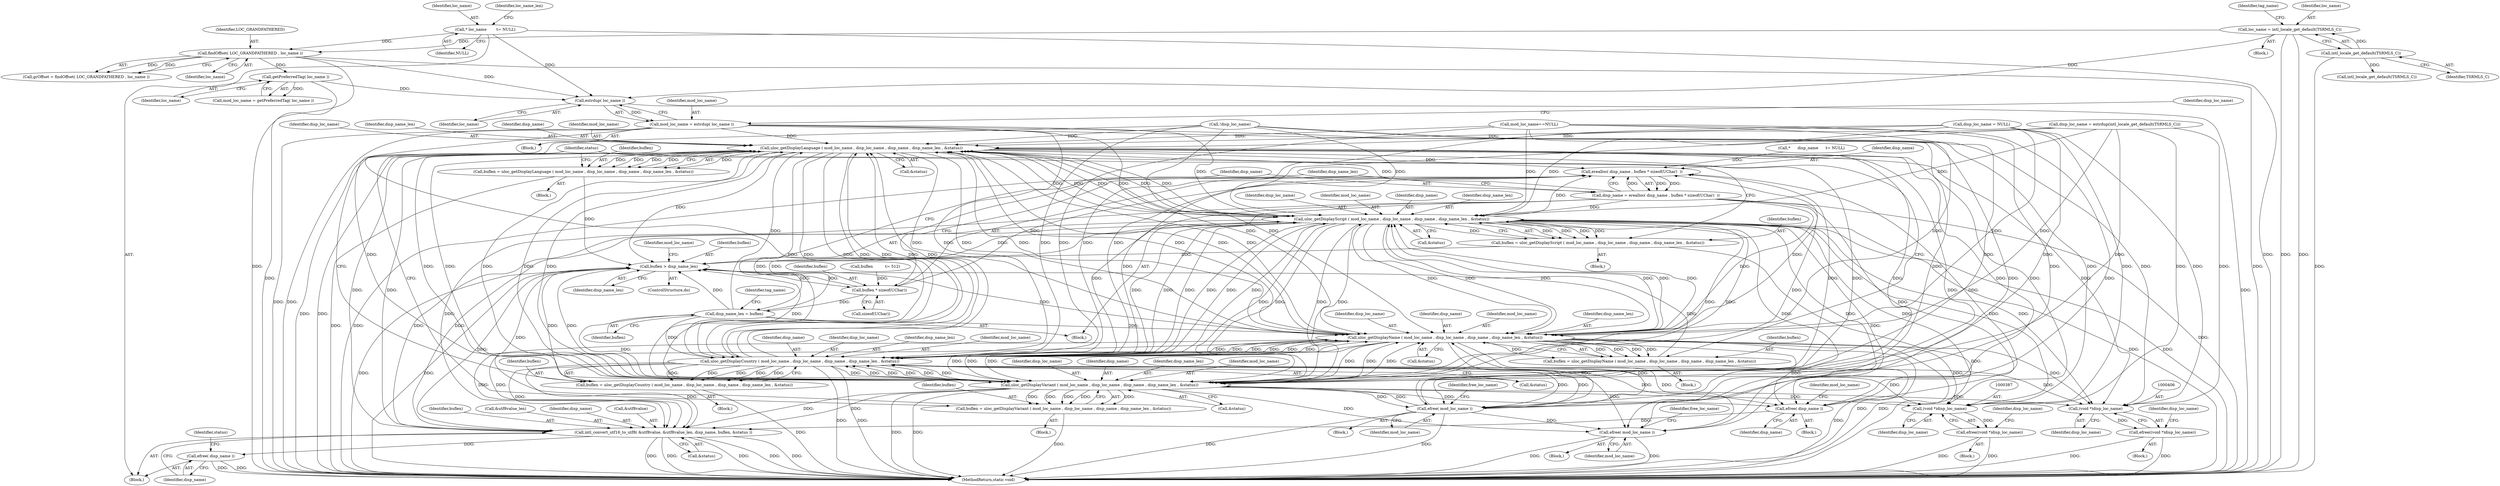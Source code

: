 digraph "0_php-src_97eff7eb57fc2320c267a949cffd622c38712484?w=1_21@API" {
"1000239" [label="(Call,estrdup( loc_name ))"];
"1000210" [label="(Call,findOffset( LOC_GRANDFATHERED , loc_name ))"];
"1000113" [label="(Call,* loc_name        \t= NULL)"];
"1000197" [label="(Call,loc_name = intl_locale_get_default(TSRMLS_C))"];
"1000199" [label="(Call,intl_locale_get_default(TSRMLS_C))"];
"1000227" [label="(Call,getPreferredTag( loc_name ))"];
"1000237" [label="(Call,mod_loc_name = estrdup( loc_name ))"];
"1000275" [label="(Call,uloc_getDisplayLanguage ( mod_loc_name , disp_loc_name , disp_name , disp_name_len , &status))"];
"1000257" [label="(Call,erealloc( disp_name , buflen * sizeof(UChar)  ))"];
"1000255" [label="(Call,disp_name = erealloc( disp_name , buflen * sizeof(UChar)  ))"];
"1000292" [label="(Call,uloc_getDisplayScript ( mod_loc_name , disp_loc_name , disp_name , disp_name_len , &status))"];
"1000290" [label="(Call,buflen = uloc_getDisplayScript ( mod_loc_name , disp_loc_name , disp_name , disp_name_len , &status))"];
"1000393" [label="(Call,buflen > disp_name_len)"];
"1000259" [label="(Call,buflen * sizeof(UChar))"];
"1000263" [label="(Call,disp_name_len = buflen)"];
"1000309" [label="(Call,uloc_getDisplayCountry ( mod_loc_name , disp_loc_name , disp_name , disp_name_len , &status))"];
"1000307" [label="(Call,buflen = uloc_getDisplayCountry ( mod_loc_name , disp_loc_name , disp_name , disp_name_len , &status))"];
"1000326" [label="(Call,uloc_getDisplayVariant ( mod_loc_name , disp_loc_name , disp_name , disp_name_len , &status))"];
"1000324" [label="(Call,buflen = uloc_getDisplayVariant ( mod_loc_name , disp_loc_name , disp_name , disp_name_len , &status))"];
"1000343" [label="(Call,uloc_getDisplayName ( mod_loc_name , disp_loc_name , disp_name , disp_name_len , &status))"];
"1000341" [label="(Call,buflen = uloc_getDisplayName ( mod_loc_name , disp_loc_name , disp_name , disp_name_len , &status))"];
"1000375" [label="(Call,efree( disp_name ))"];
"1000411" [label="(Call,intl_convert_utf16_to_utf8( &utf8value, &utf8value_len, disp_name, buflen, &status ))"];
"1000420" [label="(Call,efree( disp_name ))"];
"1000380" [label="(Call,efree( mod_loc_name ))"];
"1000399" [label="(Call,efree( mod_loc_name ))"];
"1000386" [label="(Call,(void *)disp_loc_name)"];
"1000385" [label="(Call,efree((void *)disp_loc_name))"];
"1000405" [label="(Call,(void *)disp_loc_name)"];
"1000404" [label="(Call,efree((void *)disp_loc_name))"];
"1000273" [label="(Call,buflen = uloc_getDisplayLanguage ( mod_loc_name , disp_loc_name , disp_name , disp_name_len , &status))"];
"1000227" [label="(Call,getPreferredTag( loc_name ))"];
"1000440" [label="(MethodReturn,static void)"];
"1000294" [label="(Identifier,disp_loc_name)"];
"1000345" [label="(Identifier,disp_loc_name)"];
"1000293" [label="(Identifier,mod_loc_name)"];
"1000395" [label="(Identifier,disp_name_len)"];
"1000328" [label="(Identifier,disp_loc_name)"];
"1000346" [label="(Identifier,disp_name)"];
"1000397" [label="(Identifier,mod_loc_name)"];
"1000307" [label="(Call,buflen = uloc_getDisplayCountry ( mod_loc_name , disp_loc_name , disp_name , disp_name_len , &status))"];
"1000259" [label="(Call,buflen * sizeof(UChar))"];
"1000240" [label="(Identifier,loc_name)"];
"1000374" [label="(Block,)"];
"1000404" [label="(Call,efree((void *)disp_loc_name))"];
"1000276" [label="(Identifier,mod_loc_name)"];
"1000272" [label="(Block,)"];
"1000204" [label="(Identifier,tag_name)"];
"1000295" [label="(Identifier,disp_name)"];
"1000248" [label="(Call,intl_locale_get_default(TSRMLS_C))"];
"1000290" [label="(Call,buflen = uloc_getDisplayScript ( mod_loc_name , disp_loc_name , disp_name , disp_name_len , &status))"];
"1000329" [label="(Identifier,disp_name)"];
"1000386" [label="(Call,(void *)disp_loc_name)"];
"1000291" [label="(Identifier,buflen)"];
"1000384" [label="(Block,)"];
"1000385" [label="(Call,efree((void *)disp_loc_name))"];
"1000114" [label="(Identifier,loc_name)"];
"1000420" [label="(Call,efree( disp_name ))"];
"1000273" [label="(Call,buflen = uloc_getDisplayLanguage ( mod_loc_name , disp_loc_name , disp_name , disp_name_len , &status))"];
"1000407" [label="(Identifier,disp_loc_name)"];
"1000375" [label="(Call,efree( disp_name ))"];
"1000254" [label="(Block,)"];
"1000253" [label="(ControlStructure,do)"];
"1000390" [label="(Identifier,disp_loc_name)"];
"1000236" [label="(Block,)"];
"1000296" [label="(Identifier,disp_name_len)"];
"1000342" [label="(Identifier,buflen)"];
"1000211" [label="(Identifier,LOC_GRANDFATHERED)"];
"1000113" [label="(Call,* loc_name        \t= NULL)"];
"1000225" [label="(Call,mod_loc_name = getPreferredTag( loc_name ))"];
"1000323" [label="(Block,)"];
"1000200" [label="(Identifier,TSRMLS_C)"];
"1000383" [label="(Identifier,free_loc_name)"];
"1000348" [label="(Call,&status)"];
"1000326" [label="(Call,uloc_getDisplayVariant ( mod_loc_name , disp_loc_name , disp_name , disp_name_len , &status))"];
"1000352" [label="(Identifier,status)"];
"1000238" [label="(Identifier,mod_loc_name)"];
"1000341" [label="(Call,buflen = uloc_getDisplayName ( mod_loc_name , disp_loc_name , disp_name , disp_name_len , &status))"];
"1000199" [label="(Call,intl_locale_get_default(TSRMLS_C))"];
"1000255" [label="(Call,disp_name = erealloc( disp_name , buflen * sizeof(UChar)  ))"];
"1000393" [label="(Call,buflen > disp_name_len)"];
"1000400" [label="(Identifier,mod_loc_name)"];
"1000376" [label="(Identifier,disp_name)"];
"1000417" [label="(Identifier,buflen)"];
"1000314" [label="(Call,&status)"];
"1000197" [label="(Call,loc_name = intl_locale_get_default(TSRMLS_C))"];
"1000344" [label="(Identifier,mod_loc_name)"];
"1000379" [label="(Block,)"];
"1000306" [label="(Block,)"];
"1000274" [label="(Identifier,buflen)"];
"1000280" [label="(Call,&status)"];
"1000414" [label="(Call,&utf8value_len)"];
"1000416" [label="(Identifier,disp_name)"];
"1000330" [label="(Identifier,disp_name_len)"];
"1000402" [label="(Identifier,free_loc_name)"];
"1000325" [label="(Identifier,buflen)"];
"1000327" [label="(Identifier,mod_loc_name)"];
"1000233" [label="(Call,mod_loc_name==NULL)"];
"1000237" [label="(Call,mod_loc_name = estrdup( loc_name ))"];
"1000277" [label="(Identifier,disp_loc_name)"];
"1000389" [label="(Call,disp_loc_name = NULL)"];
"1000257" [label="(Call,erealloc( disp_name , buflen * sizeof(UChar)  ))"];
"1000145" [label="(Call,buflen          \t= 512)"];
"1000411" [label="(Call,intl_convert_utf16_to_utf8( &utf8value, &utf8value_len, disp_name, buflen, &status ))"];
"1000265" [label="(Identifier,buflen)"];
"1000243" [label="(Identifier,disp_loc_name)"];
"1000424" [label="(Identifier,status)"];
"1000381" [label="(Identifier,mod_loc_name)"];
"1000118" [label="(Identifier,loc_name_len)"];
"1000412" [label="(Call,&utf8value)"];
"1000115" [label="(Identifier,NULL)"];
"1000198" [label="(Identifier,loc_name)"];
"1000343" [label="(Call,uloc_getDisplayName ( mod_loc_name , disp_loc_name , disp_name , disp_name_len , &status))"];
"1000347" [label="(Identifier,disp_name_len)"];
"1000210" [label="(Call,findOffset( LOC_GRANDFATHERED , loc_name ))"];
"1000297" [label="(Call,&status)"];
"1000279" [label="(Identifier,disp_name_len)"];
"1000421" [label="(Identifier,disp_name)"];
"1000312" [label="(Identifier,disp_name)"];
"1000331" [label="(Call,&status)"];
"1000403" [label="(Block,)"];
"1000399" [label="(Call,efree( mod_loc_name ))"];
"1000260" [label="(Identifier,buflen)"];
"1000269" [label="(Identifier,tag_name)"];
"1000228" [label="(Identifier,loc_name)"];
"1000309" [label="(Call,uloc_getDisplayCountry ( mod_loc_name , disp_loc_name , disp_name , disp_name_len , &status))"];
"1000245" [label="(Call,disp_loc_name = estrdup(intl_locale_get_default(TSRMLS_C)))"];
"1000261" [label="(Call,sizeof(UChar))"];
"1000380" [label="(Call,efree( mod_loc_name ))"];
"1000340" [label="(Block,)"];
"1000208" [label="(Call,grOffset = findOffset( LOC_GRANDFATHERED , loc_name ))"];
"1000275" [label="(Call,uloc_getDisplayLanguage ( mod_loc_name , disp_loc_name , disp_name , disp_name_len , &status))"];
"1000256" [label="(Identifier,disp_name)"];
"1000278" [label="(Identifier,disp_name)"];
"1000196" [label="(Block,)"];
"1000394" [label="(Identifier,buflen)"];
"1000409" [label="(Identifier,disp_loc_name)"];
"1000398" [label="(Block,)"];
"1000311" [label="(Identifier,disp_loc_name)"];
"1000239" [label="(Call,estrdup( loc_name ))"];
"1000378" [label="(Identifier,mod_loc_name)"];
"1000313" [label="(Identifier,disp_name_len)"];
"1000405" [label="(Call,(void *)disp_loc_name)"];
"1000324" [label="(Call,buflen = uloc_getDisplayVariant ( mod_loc_name , disp_loc_name , disp_name , disp_name_len , &status))"];
"1000308" [label="(Identifier,buflen)"];
"1000388" [label="(Identifier,disp_loc_name)"];
"1000242" [label="(Call,!disp_loc_name)"];
"1000289" [label="(Block,)"];
"1000264" [label="(Identifier,disp_name_len)"];
"1000258" [label="(Identifier,disp_name)"];
"1000212" [label="(Identifier,loc_name)"];
"1000292" [label="(Call,uloc_getDisplayScript ( mod_loc_name , disp_loc_name , disp_name , disp_name_len , &status))"];
"1000310" [label="(Identifier,mod_loc_name)"];
"1000263" [label="(Call,disp_name_len = buflen)"];
"1000133" [label="(Call,*      disp_name      \t= NULL)"];
"1000111" [label="(Block,)"];
"1000418" [label="(Call,&status)"];
"1000239" -> "1000237"  [label="AST: "];
"1000239" -> "1000240"  [label="CFG: "];
"1000240" -> "1000239"  [label="AST: "];
"1000237" -> "1000239"  [label="CFG: "];
"1000239" -> "1000440"  [label="DDG: "];
"1000239" -> "1000237"  [label="DDG: "];
"1000210" -> "1000239"  [label="DDG: "];
"1000197" -> "1000239"  [label="DDG: "];
"1000113" -> "1000239"  [label="DDG: "];
"1000227" -> "1000239"  [label="DDG: "];
"1000210" -> "1000208"  [label="AST: "];
"1000210" -> "1000212"  [label="CFG: "];
"1000211" -> "1000210"  [label="AST: "];
"1000212" -> "1000210"  [label="AST: "];
"1000208" -> "1000210"  [label="CFG: "];
"1000210" -> "1000440"  [label="DDG: "];
"1000210" -> "1000440"  [label="DDG: "];
"1000210" -> "1000208"  [label="DDG: "];
"1000210" -> "1000208"  [label="DDG: "];
"1000113" -> "1000210"  [label="DDG: "];
"1000197" -> "1000210"  [label="DDG: "];
"1000210" -> "1000227"  [label="DDG: "];
"1000113" -> "1000111"  [label="AST: "];
"1000113" -> "1000115"  [label="CFG: "];
"1000114" -> "1000113"  [label="AST: "];
"1000115" -> "1000113"  [label="AST: "];
"1000118" -> "1000113"  [label="CFG: "];
"1000113" -> "1000440"  [label="DDG: "];
"1000197" -> "1000196"  [label="AST: "];
"1000197" -> "1000199"  [label="CFG: "];
"1000198" -> "1000197"  [label="AST: "];
"1000199" -> "1000197"  [label="AST: "];
"1000204" -> "1000197"  [label="CFG: "];
"1000197" -> "1000440"  [label="DDG: "];
"1000197" -> "1000440"  [label="DDG: "];
"1000199" -> "1000197"  [label="DDG: "];
"1000199" -> "1000200"  [label="CFG: "];
"1000200" -> "1000199"  [label="AST: "];
"1000199" -> "1000440"  [label="DDG: "];
"1000199" -> "1000248"  [label="DDG: "];
"1000227" -> "1000225"  [label="AST: "];
"1000227" -> "1000228"  [label="CFG: "];
"1000228" -> "1000227"  [label="AST: "];
"1000225" -> "1000227"  [label="CFG: "];
"1000227" -> "1000440"  [label="DDG: "];
"1000227" -> "1000225"  [label="DDG: "];
"1000237" -> "1000236"  [label="AST: "];
"1000238" -> "1000237"  [label="AST: "];
"1000243" -> "1000237"  [label="CFG: "];
"1000237" -> "1000440"  [label="DDG: "];
"1000237" -> "1000440"  [label="DDG: "];
"1000237" -> "1000275"  [label="DDG: "];
"1000237" -> "1000292"  [label="DDG: "];
"1000237" -> "1000309"  [label="DDG: "];
"1000237" -> "1000326"  [label="DDG: "];
"1000237" -> "1000343"  [label="DDG: "];
"1000237" -> "1000380"  [label="DDG: "];
"1000237" -> "1000399"  [label="DDG: "];
"1000275" -> "1000273"  [label="AST: "];
"1000275" -> "1000280"  [label="CFG: "];
"1000276" -> "1000275"  [label="AST: "];
"1000277" -> "1000275"  [label="AST: "];
"1000278" -> "1000275"  [label="AST: "];
"1000279" -> "1000275"  [label="AST: "];
"1000280" -> "1000275"  [label="AST: "];
"1000273" -> "1000275"  [label="CFG: "];
"1000275" -> "1000440"  [label="DDG: "];
"1000275" -> "1000440"  [label="DDG: "];
"1000275" -> "1000257"  [label="DDG: "];
"1000275" -> "1000273"  [label="DDG: "];
"1000275" -> "1000273"  [label="DDG: "];
"1000275" -> "1000273"  [label="DDG: "];
"1000275" -> "1000273"  [label="DDG: "];
"1000275" -> "1000273"  [label="DDG: "];
"1000309" -> "1000275"  [label="DDG: "];
"1000309" -> "1000275"  [label="DDG: "];
"1000309" -> "1000275"  [label="DDG: "];
"1000343" -> "1000275"  [label="DDG: "];
"1000343" -> "1000275"  [label="DDG: "];
"1000343" -> "1000275"  [label="DDG: "];
"1000292" -> "1000275"  [label="DDG: "];
"1000292" -> "1000275"  [label="DDG: "];
"1000292" -> "1000275"  [label="DDG: "];
"1000233" -> "1000275"  [label="DDG: "];
"1000326" -> "1000275"  [label="DDG: "];
"1000326" -> "1000275"  [label="DDG: "];
"1000326" -> "1000275"  [label="DDG: "];
"1000380" -> "1000275"  [label="DDG: "];
"1000389" -> "1000275"  [label="DDG: "];
"1000242" -> "1000275"  [label="DDG: "];
"1000245" -> "1000275"  [label="DDG: "];
"1000255" -> "1000275"  [label="DDG: "];
"1000263" -> "1000275"  [label="DDG: "];
"1000275" -> "1000292"  [label="DDG: "];
"1000275" -> "1000292"  [label="DDG: "];
"1000275" -> "1000292"  [label="DDG: "];
"1000275" -> "1000309"  [label="DDG: "];
"1000275" -> "1000309"  [label="DDG: "];
"1000275" -> "1000309"  [label="DDG: "];
"1000275" -> "1000326"  [label="DDG: "];
"1000275" -> "1000326"  [label="DDG: "];
"1000275" -> "1000326"  [label="DDG: "];
"1000275" -> "1000343"  [label="DDG: "];
"1000275" -> "1000343"  [label="DDG: "];
"1000275" -> "1000343"  [label="DDG: "];
"1000275" -> "1000375"  [label="DDG: "];
"1000275" -> "1000380"  [label="DDG: "];
"1000275" -> "1000386"  [label="DDG: "];
"1000275" -> "1000393"  [label="DDG: "];
"1000275" -> "1000399"  [label="DDG: "];
"1000275" -> "1000405"  [label="DDG: "];
"1000275" -> "1000411"  [label="DDG: "];
"1000275" -> "1000411"  [label="DDG: "];
"1000257" -> "1000255"  [label="AST: "];
"1000257" -> "1000259"  [label="CFG: "];
"1000258" -> "1000257"  [label="AST: "];
"1000259" -> "1000257"  [label="AST: "];
"1000255" -> "1000257"  [label="CFG: "];
"1000257" -> "1000440"  [label="DDG: "];
"1000257" -> "1000255"  [label="DDG: "];
"1000257" -> "1000255"  [label="DDG: "];
"1000133" -> "1000257"  [label="DDG: "];
"1000326" -> "1000257"  [label="DDG: "];
"1000292" -> "1000257"  [label="DDG: "];
"1000343" -> "1000257"  [label="DDG: "];
"1000255" -> "1000257"  [label="DDG: "];
"1000375" -> "1000257"  [label="DDG: "];
"1000309" -> "1000257"  [label="DDG: "];
"1000259" -> "1000257"  [label="DDG: "];
"1000255" -> "1000254"  [label="AST: "];
"1000256" -> "1000255"  [label="AST: "];
"1000264" -> "1000255"  [label="CFG: "];
"1000255" -> "1000440"  [label="DDG: "];
"1000255" -> "1000292"  [label="DDG: "];
"1000255" -> "1000309"  [label="DDG: "];
"1000255" -> "1000326"  [label="DDG: "];
"1000255" -> "1000343"  [label="DDG: "];
"1000255" -> "1000375"  [label="DDG: "];
"1000255" -> "1000411"  [label="DDG: "];
"1000292" -> "1000290"  [label="AST: "];
"1000292" -> "1000297"  [label="CFG: "];
"1000293" -> "1000292"  [label="AST: "];
"1000294" -> "1000292"  [label="AST: "];
"1000295" -> "1000292"  [label="AST: "];
"1000296" -> "1000292"  [label="AST: "];
"1000297" -> "1000292"  [label="AST: "];
"1000290" -> "1000292"  [label="CFG: "];
"1000292" -> "1000440"  [label="DDG: "];
"1000292" -> "1000440"  [label="DDG: "];
"1000292" -> "1000290"  [label="DDG: "];
"1000292" -> "1000290"  [label="DDG: "];
"1000292" -> "1000290"  [label="DDG: "];
"1000292" -> "1000290"  [label="DDG: "];
"1000292" -> "1000290"  [label="DDG: "];
"1000309" -> "1000292"  [label="DDG: "];
"1000309" -> "1000292"  [label="DDG: "];
"1000309" -> "1000292"  [label="DDG: "];
"1000343" -> "1000292"  [label="DDG: "];
"1000343" -> "1000292"  [label="DDG: "];
"1000343" -> "1000292"  [label="DDG: "];
"1000233" -> "1000292"  [label="DDG: "];
"1000326" -> "1000292"  [label="DDG: "];
"1000326" -> "1000292"  [label="DDG: "];
"1000326" -> "1000292"  [label="DDG: "];
"1000380" -> "1000292"  [label="DDG: "];
"1000389" -> "1000292"  [label="DDG: "];
"1000242" -> "1000292"  [label="DDG: "];
"1000245" -> "1000292"  [label="DDG: "];
"1000263" -> "1000292"  [label="DDG: "];
"1000292" -> "1000309"  [label="DDG: "];
"1000292" -> "1000309"  [label="DDG: "];
"1000292" -> "1000309"  [label="DDG: "];
"1000292" -> "1000326"  [label="DDG: "];
"1000292" -> "1000326"  [label="DDG: "];
"1000292" -> "1000326"  [label="DDG: "];
"1000292" -> "1000343"  [label="DDG: "];
"1000292" -> "1000343"  [label="DDG: "];
"1000292" -> "1000343"  [label="DDG: "];
"1000292" -> "1000375"  [label="DDG: "];
"1000292" -> "1000380"  [label="DDG: "];
"1000292" -> "1000386"  [label="DDG: "];
"1000292" -> "1000393"  [label="DDG: "];
"1000292" -> "1000399"  [label="DDG: "];
"1000292" -> "1000405"  [label="DDG: "];
"1000292" -> "1000411"  [label="DDG: "];
"1000292" -> "1000411"  [label="DDG: "];
"1000290" -> "1000289"  [label="AST: "];
"1000291" -> "1000290"  [label="AST: "];
"1000352" -> "1000290"  [label="CFG: "];
"1000290" -> "1000440"  [label="DDG: "];
"1000290" -> "1000393"  [label="DDG: "];
"1000393" -> "1000253"  [label="AST: "];
"1000393" -> "1000395"  [label="CFG: "];
"1000394" -> "1000393"  [label="AST: "];
"1000395" -> "1000393"  [label="AST: "];
"1000256" -> "1000393"  [label="CFG: "];
"1000397" -> "1000393"  [label="CFG: "];
"1000393" -> "1000440"  [label="DDG: "];
"1000393" -> "1000440"  [label="DDG: "];
"1000393" -> "1000259"  [label="DDG: "];
"1000273" -> "1000393"  [label="DDG: "];
"1000341" -> "1000393"  [label="DDG: "];
"1000324" -> "1000393"  [label="DDG: "];
"1000307" -> "1000393"  [label="DDG: "];
"1000259" -> "1000393"  [label="DDG: "];
"1000309" -> "1000393"  [label="DDG: "];
"1000326" -> "1000393"  [label="DDG: "];
"1000263" -> "1000393"  [label="DDG: "];
"1000343" -> "1000393"  [label="DDG: "];
"1000393" -> "1000411"  [label="DDG: "];
"1000259" -> "1000261"  [label="CFG: "];
"1000260" -> "1000259"  [label="AST: "];
"1000261" -> "1000259"  [label="AST: "];
"1000145" -> "1000259"  [label="DDG: "];
"1000259" -> "1000263"  [label="DDG: "];
"1000263" -> "1000254"  [label="AST: "];
"1000263" -> "1000265"  [label="CFG: "];
"1000264" -> "1000263"  [label="AST: "];
"1000265" -> "1000263"  [label="AST: "];
"1000269" -> "1000263"  [label="CFG: "];
"1000263" -> "1000309"  [label="DDG: "];
"1000263" -> "1000326"  [label="DDG: "];
"1000263" -> "1000343"  [label="DDG: "];
"1000309" -> "1000307"  [label="AST: "];
"1000309" -> "1000314"  [label="CFG: "];
"1000310" -> "1000309"  [label="AST: "];
"1000311" -> "1000309"  [label="AST: "];
"1000312" -> "1000309"  [label="AST: "];
"1000313" -> "1000309"  [label="AST: "];
"1000314" -> "1000309"  [label="AST: "];
"1000307" -> "1000309"  [label="CFG: "];
"1000309" -> "1000440"  [label="DDG: "];
"1000309" -> "1000440"  [label="DDG: "];
"1000309" -> "1000307"  [label="DDG: "];
"1000309" -> "1000307"  [label="DDG: "];
"1000309" -> "1000307"  [label="DDG: "];
"1000309" -> "1000307"  [label="DDG: "];
"1000309" -> "1000307"  [label="DDG: "];
"1000343" -> "1000309"  [label="DDG: "];
"1000343" -> "1000309"  [label="DDG: "];
"1000343" -> "1000309"  [label="DDG: "];
"1000233" -> "1000309"  [label="DDG: "];
"1000326" -> "1000309"  [label="DDG: "];
"1000326" -> "1000309"  [label="DDG: "];
"1000326" -> "1000309"  [label="DDG: "];
"1000380" -> "1000309"  [label="DDG: "];
"1000389" -> "1000309"  [label="DDG: "];
"1000242" -> "1000309"  [label="DDG: "];
"1000245" -> "1000309"  [label="DDG: "];
"1000309" -> "1000326"  [label="DDG: "];
"1000309" -> "1000326"  [label="DDG: "];
"1000309" -> "1000326"  [label="DDG: "];
"1000309" -> "1000343"  [label="DDG: "];
"1000309" -> "1000343"  [label="DDG: "];
"1000309" -> "1000343"  [label="DDG: "];
"1000309" -> "1000375"  [label="DDG: "];
"1000309" -> "1000380"  [label="DDG: "];
"1000309" -> "1000386"  [label="DDG: "];
"1000309" -> "1000399"  [label="DDG: "];
"1000309" -> "1000405"  [label="DDG: "];
"1000309" -> "1000411"  [label="DDG: "];
"1000309" -> "1000411"  [label="DDG: "];
"1000307" -> "1000306"  [label="AST: "];
"1000308" -> "1000307"  [label="AST: "];
"1000352" -> "1000307"  [label="CFG: "];
"1000307" -> "1000440"  [label="DDG: "];
"1000326" -> "1000324"  [label="AST: "];
"1000326" -> "1000331"  [label="CFG: "];
"1000327" -> "1000326"  [label="AST: "];
"1000328" -> "1000326"  [label="AST: "];
"1000329" -> "1000326"  [label="AST: "];
"1000330" -> "1000326"  [label="AST: "];
"1000331" -> "1000326"  [label="AST: "];
"1000324" -> "1000326"  [label="CFG: "];
"1000326" -> "1000440"  [label="DDG: "];
"1000326" -> "1000440"  [label="DDG: "];
"1000326" -> "1000324"  [label="DDG: "];
"1000326" -> "1000324"  [label="DDG: "];
"1000326" -> "1000324"  [label="DDG: "];
"1000326" -> "1000324"  [label="DDG: "];
"1000326" -> "1000324"  [label="DDG: "];
"1000343" -> "1000326"  [label="DDG: "];
"1000343" -> "1000326"  [label="DDG: "];
"1000343" -> "1000326"  [label="DDG: "];
"1000233" -> "1000326"  [label="DDG: "];
"1000380" -> "1000326"  [label="DDG: "];
"1000389" -> "1000326"  [label="DDG: "];
"1000242" -> "1000326"  [label="DDG: "];
"1000245" -> "1000326"  [label="DDG: "];
"1000326" -> "1000343"  [label="DDG: "];
"1000326" -> "1000343"  [label="DDG: "];
"1000326" -> "1000343"  [label="DDG: "];
"1000326" -> "1000375"  [label="DDG: "];
"1000326" -> "1000380"  [label="DDG: "];
"1000326" -> "1000386"  [label="DDG: "];
"1000326" -> "1000399"  [label="DDG: "];
"1000326" -> "1000405"  [label="DDG: "];
"1000326" -> "1000411"  [label="DDG: "];
"1000326" -> "1000411"  [label="DDG: "];
"1000324" -> "1000323"  [label="AST: "];
"1000325" -> "1000324"  [label="AST: "];
"1000352" -> "1000324"  [label="CFG: "];
"1000324" -> "1000440"  [label="DDG: "];
"1000343" -> "1000341"  [label="AST: "];
"1000343" -> "1000348"  [label="CFG: "];
"1000344" -> "1000343"  [label="AST: "];
"1000345" -> "1000343"  [label="AST: "];
"1000346" -> "1000343"  [label="AST: "];
"1000347" -> "1000343"  [label="AST: "];
"1000348" -> "1000343"  [label="AST: "];
"1000341" -> "1000343"  [label="CFG: "];
"1000343" -> "1000440"  [label="DDG: "];
"1000343" -> "1000440"  [label="DDG: "];
"1000343" -> "1000341"  [label="DDG: "];
"1000343" -> "1000341"  [label="DDG: "];
"1000343" -> "1000341"  [label="DDG: "];
"1000343" -> "1000341"  [label="DDG: "];
"1000343" -> "1000341"  [label="DDG: "];
"1000233" -> "1000343"  [label="DDG: "];
"1000380" -> "1000343"  [label="DDG: "];
"1000389" -> "1000343"  [label="DDG: "];
"1000242" -> "1000343"  [label="DDG: "];
"1000245" -> "1000343"  [label="DDG: "];
"1000343" -> "1000375"  [label="DDG: "];
"1000343" -> "1000380"  [label="DDG: "];
"1000343" -> "1000386"  [label="DDG: "];
"1000343" -> "1000399"  [label="DDG: "];
"1000343" -> "1000405"  [label="DDG: "];
"1000343" -> "1000411"  [label="DDG: "];
"1000343" -> "1000411"  [label="DDG: "];
"1000341" -> "1000340"  [label="AST: "];
"1000342" -> "1000341"  [label="AST: "];
"1000352" -> "1000341"  [label="CFG: "];
"1000341" -> "1000440"  [label="DDG: "];
"1000375" -> "1000374"  [label="AST: "];
"1000375" -> "1000376"  [label="CFG: "];
"1000376" -> "1000375"  [label="AST: "];
"1000378" -> "1000375"  [label="CFG: "];
"1000375" -> "1000411"  [label="DDG: "];
"1000411" -> "1000111"  [label="AST: "];
"1000411" -> "1000418"  [label="CFG: "];
"1000412" -> "1000411"  [label="AST: "];
"1000414" -> "1000411"  [label="AST: "];
"1000416" -> "1000411"  [label="AST: "];
"1000417" -> "1000411"  [label="AST: "];
"1000418" -> "1000411"  [label="AST: "];
"1000421" -> "1000411"  [label="CFG: "];
"1000411" -> "1000440"  [label="DDG: "];
"1000411" -> "1000440"  [label="DDG: "];
"1000411" -> "1000440"  [label="DDG: "];
"1000411" -> "1000440"  [label="DDG: "];
"1000411" -> "1000440"  [label="DDG: "];
"1000411" -> "1000420"  [label="DDG: "];
"1000420" -> "1000111"  [label="AST: "];
"1000420" -> "1000421"  [label="CFG: "];
"1000421" -> "1000420"  [label="AST: "];
"1000424" -> "1000420"  [label="CFG: "];
"1000420" -> "1000440"  [label="DDG: "];
"1000420" -> "1000440"  [label="DDG: "];
"1000380" -> "1000379"  [label="AST: "];
"1000380" -> "1000381"  [label="CFG: "];
"1000381" -> "1000380"  [label="AST: "];
"1000383" -> "1000380"  [label="CFG: "];
"1000380" -> "1000440"  [label="DDG: "];
"1000380" -> "1000440"  [label="DDG: "];
"1000233" -> "1000380"  [label="DDG: "];
"1000380" -> "1000399"  [label="DDG: "];
"1000399" -> "1000398"  [label="AST: "];
"1000399" -> "1000400"  [label="CFG: "];
"1000400" -> "1000399"  [label="AST: "];
"1000402" -> "1000399"  [label="CFG: "];
"1000399" -> "1000440"  [label="DDG: "];
"1000399" -> "1000440"  [label="DDG: "];
"1000233" -> "1000399"  [label="DDG: "];
"1000386" -> "1000385"  [label="AST: "];
"1000386" -> "1000388"  [label="CFG: "];
"1000387" -> "1000386"  [label="AST: "];
"1000388" -> "1000386"  [label="AST: "];
"1000385" -> "1000386"  [label="CFG: "];
"1000386" -> "1000385"  [label="DDG: "];
"1000389" -> "1000386"  [label="DDG: "];
"1000242" -> "1000386"  [label="DDG: "];
"1000245" -> "1000386"  [label="DDG: "];
"1000385" -> "1000384"  [label="AST: "];
"1000390" -> "1000385"  [label="CFG: "];
"1000385" -> "1000440"  [label="DDG: "];
"1000385" -> "1000440"  [label="DDG: "];
"1000405" -> "1000404"  [label="AST: "];
"1000405" -> "1000407"  [label="CFG: "];
"1000406" -> "1000405"  [label="AST: "];
"1000407" -> "1000405"  [label="AST: "];
"1000404" -> "1000405"  [label="CFG: "];
"1000405" -> "1000404"  [label="DDG: "];
"1000389" -> "1000405"  [label="DDG: "];
"1000242" -> "1000405"  [label="DDG: "];
"1000245" -> "1000405"  [label="DDG: "];
"1000404" -> "1000403"  [label="AST: "];
"1000409" -> "1000404"  [label="CFG: "];
"1000404" -> "1000440"  [label="DDG: "];
"1000404" -> "1000440"  [label="DDG: "];
"1000273" -> "1000272"  [label="AST: "];
"1000274" -> "1000273"  [label="AST: "];
"1000352" -> "1000273"  [label="CFG: "];
"1000273" -> "1000440"  [label="DDG: "];
}
